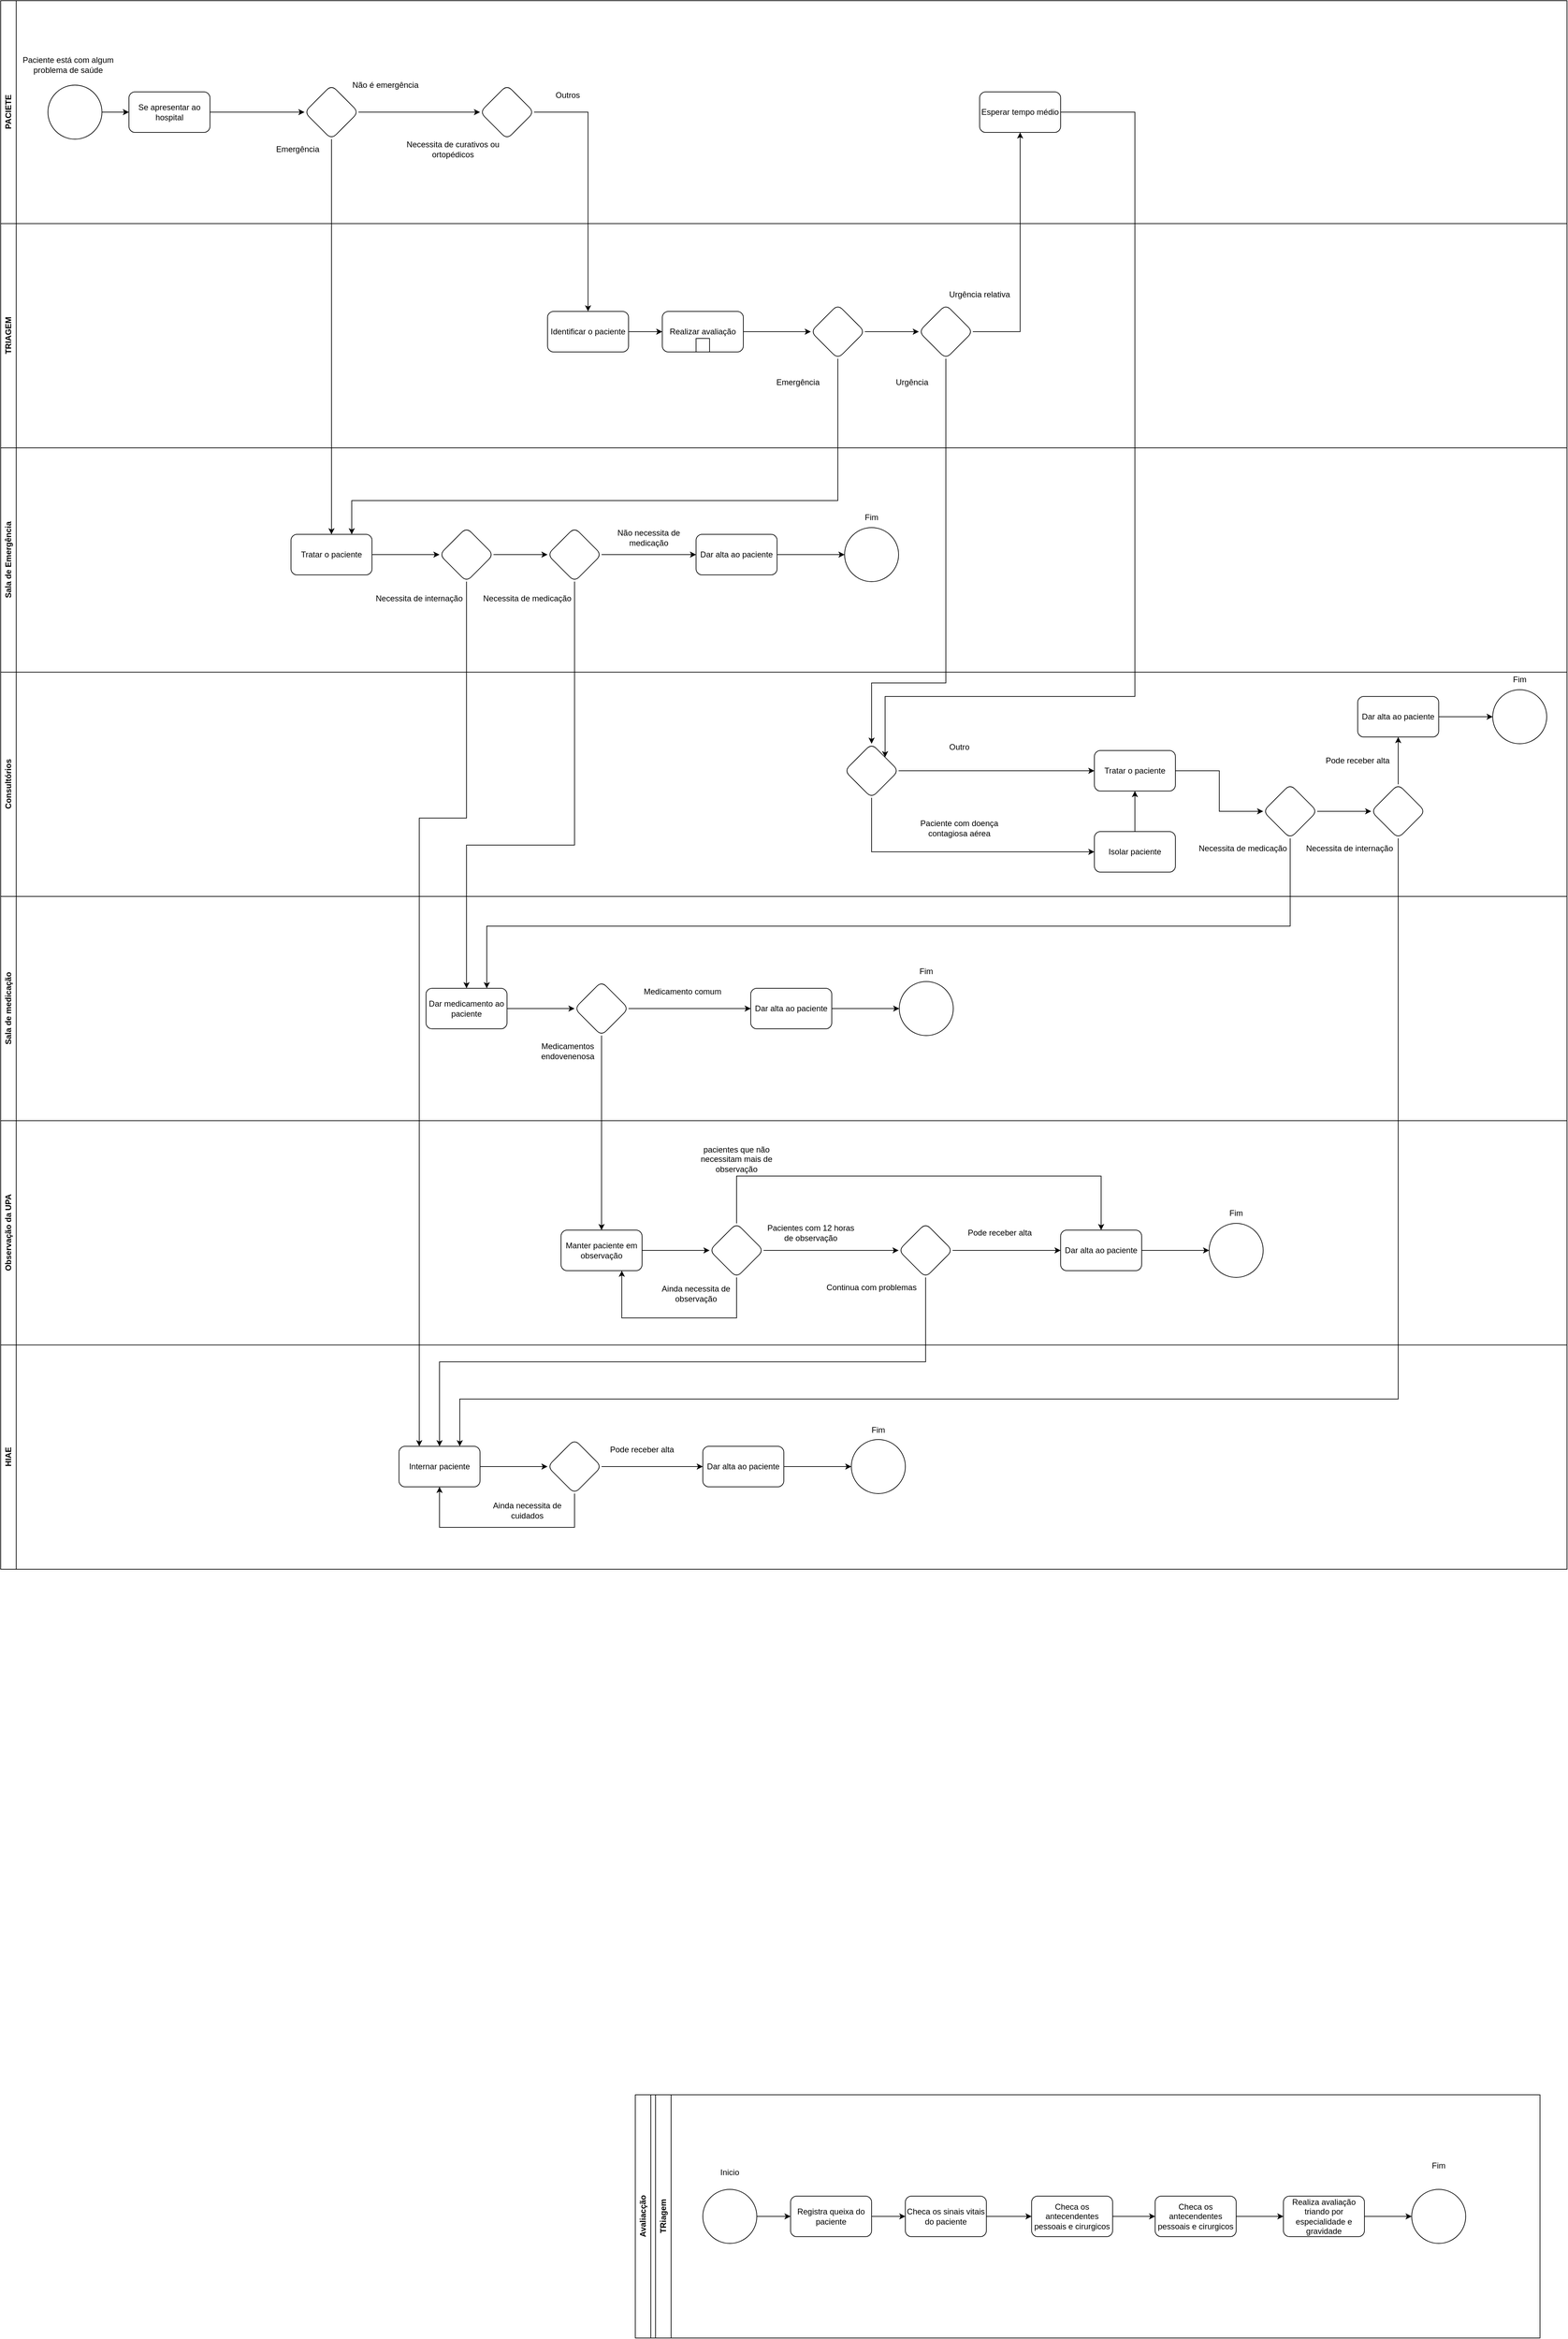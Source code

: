 <mxfile version="24.2.5" type="device">
  <diagram name="Página-1" id="ale_M4E7ksinOulYZatD">
    <mxGraphModel dx="764" dy="1562" grid="1" gridSize="10" guides="1" tooltips="1" connect="1" arrows="1" fold="1" page="1" pageScale="1" pageWidth="827" pageHeight="1169" math="0" shadow="0">
      <root>
        <mxCell id="0" />
        <mxCell id="1" parent="0" />
        <mxCell id="pJcL4FMnRLxs9M8k-YWB-1" value="TRIAGEM" style="swimlane;horizontal=0;whiteSpace=wrap;html=1;" vertex="1" parent="1">
          <mxGeometry x="70" y="-830" width="2320" height="332" as="geometry" />
        </mxCell>
        <mxCell id="pJcL4FMnRLxs9M8k-YWB-61" value="" style="edgeStyle=orthogonalEdgeStyle;rounded=0;orthogonalLoop=1;jettySize=auto;html=1;" edge="1" parent="pJcL4FMnRLxs9M8k-YWB-1" source="pJcL4FMnRLxs9M8k-YWB-56" target="pJcL4FMnRLxs9M8k-YWB-60">
          <mxGeometry relative="1" as="geometry" />
        </mxCell>
        <mxCell id="pJcL4FMnRLxs9M8k-YWB-56" value="" style="rhombus;whiteSpace=wrap;html=1;rounded=1;" vertex="1" parent="pJcL4FMnRLxs9M8k-YWB-1">
          <mxGeometry x="1200" y="120" width="80" height="80" as="geometry" />
        </mxCell>
        <mxCell id="pJcL4FMnRLxs9M8k-YWB-59" value="Emergência" style="text;html=1;align=center;verticalAlign=middle;whiteSpace=wrap;rounded=0;" vertex="1" parent="pJcL4FMnRLxs9M8k-YWB-1">
          <mxGeometry x="1111" y="220" width="140" height="30" as="geometry" />
        </mxCell>
        <mxCell id="pJcL4FMnRLxs9M8k-YWB-60" value="" style="rhombus;whiteSpace=wrap;html=1;rounded=1;" vertex="1" parent="pJcL4FMnRLxs9M8k-YWB-1">
          <mxGeometry x="1360" y="120" width="80" height="80" as="geometry" />
        </mxCell>
        <mxCell id="pJcL4FMnRLxs9M8k-YWB-65" value="Urgência" style="text;html=1;align=center;verticalAlign=middle;whiteSpace=wrap;rounded=0;" vertex="1" parent="pJcL4FMnRLxs9M8k-YWB-1">
          <mxGeometry x="1280" y="220" width="140" height="30" as="geometry" />
        </mxCell>
        <mxCell id="pJcL4FMnRLxs9M8k-YWB-68" value="Urgência relativa" style="text;html=1;align=center;verticalAlign=middle;whiteSpace=wrap;rounded=0;" vertex="1" parent="pJcL4FMnRLxs9M8k-YWB-1">
          <mxGeometry x="1380" y="90" width="140" height="30" as="geometry" />
        </mxCell>
        <mxCell id="pJcL4FMnRLxs9M8k-YWB-2" value="PACIETE" style="swimlane;horizontal=0;whiteSpace=wrap;html=1;" vertex="1" parent="1">
          <mxGeometry x="70" y="-1160" width="2320" height="330" as="geometry" />
        </mxCell>
        <mxCell id="pJcL4FMnRLxs9M8k-YWB-10" value="" style="edgeStyle=orthogonalEdgeStyle;rounded=0;orthogonalLoop=1;jettySize=auto;html=1;" edge="1" parent="pJcL4FMnRLxs9M8k-YWB-2" source="pJcL4FMnRLxs9M8k-YWB-3" target="pJcL4FMnRLxs9M8k-YWB-4">
          <mxGeometry relative="1" as="geometry" />
        </mxCell>
        <mxCell id="pJcL4FMnRLxs9M8k-YWB-3" value="" style="ellipse;whiteSpace=wrap;html=1;aspect=fixed;" vertex="1" parent="pJcL4FMnRLxs9M8k-YWB-2">
          <mxGeometry x="70" y="125" width="80" height="80" as="geometry" />
        </mxCell>
        <mxCell id="pJcL4FMnRLxs9M8k-YWB-49" value="" style="edgeStyle=orthogonalEdgeStyle;rounded=0;orthogonalLoop=1;jettySize=auto;html=1;" edge="1" parent="pJcL4FMnRLxs9M8k-YWB-2" source="pJcL4FMnRLxs9M8k-YWB-4" target="pJcL4FMnRLxs9M8k-YWB-48">
          <mxGeometry relative="1" as="geometry" />
        </mxCell>
        <mxCell id="pJcL4FMnRLxs9M8k-YWB-4" value="Se apresentar ao hospital" style="rounded=1;whiteSpace=wrap;html=1;" vertex="1" parent="pJcL4FMnRLxs9M8k-YWB-2">
          <mxGeometry x="190" y="135" width="120" height="60" as="geometry" />
        </mxCell>
        <mxCell id="pJcL4FMnRLxs9M8k-YWB-9" value="Paciente está com algum problema de saúde" style="text;html=1;align=center;verticalAlign=middle;whiteSpace=wrap;rounded=0;" vertex="1" parent="pJcL4FMnRLxs9M8k-YWB-2">
          <mxGeometry x="30" y="80" width="140" height="30" as="geometry" />
        </mxCell>
        <mxCell id="pJcL4FMnRLxs9M8k-YWB-19" value="Realizar avaliação" style="rounded=1;whiteSpace=wrap;html=1;" vertex="1" parent="pJcL4FMnRLxs9M8k-YWB-2">
          <mxGeometry x="980" y="460" width="120" height="60" as="geometry" />
        </mxCell>
        <mxCell id="pJcL4FMnRLxs9M8k-YWB-5" value="Identificar o paciente" style="rounded=1;whiteSpace=wrap;html=1;" vertex="1" parent="pJcL4FMnRLxs9M8k-YWB-2">
          <mxGeometry x="810" y="460" width="120" height="60" as="geometry" />
        </mxCell>
        <mxCell id="pJcL4FMnRLxs9M8k-YWB-6" style="edgeStyle=orthogonalEdgeStyle;rounded=0;orthogonalLoop=1;jettySize=auto;html=1;entryX=0.5;entryY=0;entryDx=0;entryDy=0;exitX=1;exitY=0.5;exitDx=0;exitDy=0;" edge="1" parent="pJcL4FMnRLxs9M8k-YWB-2" source="pJcL4FMnRLxs9M8k-YWB-42" target="pJcL4FMnRLxs9M8k-YWB-5">
          <mxGeometry relative="1" as="geometry" />
        </mxCell>
        <mxCell id="pJcL4FMnRLxs9M8k-YWB-42" value="" style="rhombus;whiteSpace=wrap;html=1;rounded=1;" vertex="1" parent="pJcL4FMnRLxs9M8k-YWB-2">
          <mxGeometry x="710" y="125" width="80" height="80" as="geometry" />
        </mxCell>
        <mxCell id="pJcL4FMnRLxs9M8k-YWB-8" value="" style="edgeStyle=orthogonalEdgeStyle;rounded=0;orthogonalLoop=1;jettySize=auto;html=1;entryX=0;entryY=0.5;entryDx=0;entryDy=0;" edge="1" parent="pJcL4FMnRLxs9M8k-YWB-2" source="pJcL4FMnRLxs9M8k-YWB-5" target="pJcL4FMnRLxs9M8k-YWB-19">
          <mxGeometry relative="1" as="geometry">
            <mxPoint x="360" y="495" as="targetPoint" />
          </mxGeometry>
        </mxCell>
        <mxCell id="pJcL4FMnRLxs9M8k-YWB-46" value="Necessita de curativos ou ortopédicos" style="text;html=1;align=center;verticalAlign=middle;whiteSpace=wrap;rounded=0;" vertex="1" parent="pJcL4FMnRLxs9M8k-YWB-2">
          <mxGeometry x="600" y="205" width="140" height="30" as="geometry" />
        </mxCell>
        <mxCell id="pJcL4FMnRLxs9M8k-YWB-47" value="Outros" style="text;html=1;align=center;verticalAlign=middle;whiteSpace=wrap;rounded=0;" vertex="1" parent="pJcL4FMnRLxs9M8k-YWB-2">
          <mxGeometry x="770" y="125" width="140" height="30" as="geometry" />
        </mxCell>
        <mxCell id="pJcL4FMnRLxs9M8k-YWB-50" style="edgeStyle=orthogonalEdgeStyle;rounded=0;orthogonalLoop=1;jettySize=auto;html=1;entryX=0;entryY=0.5;entryDx=0;entryDy=0;" edge="1" parent="pJcL4FMnRLxs9M8k-YWB-2" source="pJcL4FMnRLxs9M8k-YWB-48" target="pJcL4FMnRLxs9M8k-YWB-42">
          <mxGeometry relative="1" as="geometry" />
        </mxCell>
        <mxCell id="pJcL4FMnRLxs9M8k-YWB-48" value="" style="rhombus;whiteSpace=wrap;html=1;rounded=1;" vertex="1" parent="pJcL4FMnRLxs9M8k-YWB-2">
          <mxGeometry x="450" y="125" width="80" height="80" as="geometry" />
        </mxCell>
        <mxCell id="pJcL4FMnRLxs9M8k-YWB-51" value="Não é emergência" style="text;html=1;align=center;verticalAlign=middle;whiteSpace=wrap;rounded=0;" vertex="1" parent="pJcL4FMnRLxs9M8k-YWB-2">
          <mxGeometry x="500" y="110" width="140" height="30" as="geometry" />
        </mxCell>
        <mxCell id="pJcL4FMnRLxs9M8k-YWB-52" value="Emergência" style="text;html=1;align=center;verticalAlign=middle;whiteSpace=wrap;rounded=0;" vertex="1" parent="pJcL4FMnRLxs9M8k-YWB-2">
          <mxGeometry x="370" y="205" width="140" height="30" as="geometry" />
        </mxCell>
        <mxCell id="pJcL4FMnRLxs9M8k-YWB-80" value="Esperar tempo médio" style="rounded=1;whiteSpace=wrap;html=1;" vertex="1" parent="pJcL4FMnRLxs9M8k-YWB-2">
          <mxGeometry x="1450" y="135" width="120" height="60" as="geometry" />
        </mxCell>
        <mxCell id="pJcL4FMnRLxs9M8k-YWB-24" value="Avaliacção" style="swimlane;horizontal=0;whiteSpace=wrap;html=1;" vertex="1" parent="1">
          <mxGeometry x="1010" y="1940" width="1340" height="360" as="geometry" />
        </mxCell>
        <mxCell id="pJcL4FMnRLxs9M8k-YWB-25" value="TRiagem" style="swimlane;horizontal=0;whiteSpace=wrap;html=1;" vertex="1" parent="pJcL4FMnRLxs9M8k-YWB-24">
          <mxGeometry x="30" width="1310" height="360" as="geometry" />
        </mxCell>
        <mxCell id="pJcL4FMnRLxs9M8k-YWB-33" value="" style="edgeStyle=orthogonalEdgeStyle;rounded=0;orthogonalLoop=1;jettySize=auto;html=1;" edge="1" parent="pJcL4FMnRLxs9M8k-YWB-25" source="pJcL4FMnRLxs9M8k-YWB-23" target="pJcL4FMnRLxs9M8k-YWB-32">
          <mxGeometry relative="1" as="geometry" />
        </mxCell>
        <mxCell id="pJcL4FMnRLxs9M8k-YWB-23" value="Realiza avaliação triando por especialidade e gravidade" style="rounded=1;whiteSpace=wrap;html=1;" vertex="1" parent="pJcL4FMnRLxs9M8k-YWB-25">
          <mxGeometry x="930" y="150" width="120" height="60" as="geometry" />
        </mxCell>
        <mxCell id="pJcL4FMnRLxs9M8k-YWB-38" value="" style="edgeStyle=orthogonalEdgeStyle;rounded=0;orthogonalLoop=1;jettySize=auto;html=1;" edge="1" parent="pJcL4FMnRLxs9M8k-YWB-25" source="pJcL4FMnRLxs9M8k-YWB-22" target="pJcL4FMnRLxs9M8k-YWB-37">
          <mxGeometry relative="1" as="geometry" />
        </mxCell>
        <mxCell id="pJcL4FMnRLxs9M8k-YWB-22" value="Checa os antecendentes pessoais e cirurgicos" style="rounded=1;whiteSpace=wrap;html=1;" vertex="1" parent="pJcL4FMnRLxs9M8k-YWB-25">
          <mxGeometry x="557" y="150" width="120" height="60" as="geometry" />
        </mxCell>
        <mxCell id="pJcL4FMnRLxs9M8k-YWB-35" value="" style="edgeStyle=orthogonalEdgeStyle;rounded=0;orthogonalLoop=1;jettySize=auto;html=1;" edge="1" parent="pJcL4FMnRLxs9M8k-YWB-25" source="pJcL4FMnRLxs9M8k-YWB-21" target="pJcL4FMnRLxs9M8k-YWB-20">
          <mxGeometry relative="1" as="geometry" />
        </mxCell>
        <mxCell id="pJcL4FMnRLxs9M8k-YWB-21" value="Registra queixa do paciente" style="rounded=1;whiteSpace=wrap;html=1;" vertex="1" parent="pJcL4FMnRLxs9M8k-YWB-25">
          <mxGeometry x="200" y="150" width="120" height="60" as="geometry" />
        </mxCell>
        <mxCell id="pJcL4FMnRLxs9M8k-YWB-36" value="" style="edgeStyle=orthogonalEdgeStyle;rounded=0;orthogonalLoop=1;jettySize=auto;html=1;" edge="1" parent="pJcL4FMnRLxs9M8k-YWB-25" source="pJcL4FMnRLxs9M8k-YWB-20" target="pJcL4FMnRLxs9M8k-YWB-22">
          <mxGeometry relative="1" as="geometry" />
        </mxCell>
        <mxCell id="pJcL4FMnRLxs9M8k-YWB-20" value="Checa os sinais vitais do paciente" style="rounded=1;whiteSpace=wrap;html=1;" vertex="1" parent="pJcL4FMnRLxs9M8k-YWB-25">
          <mxGeometry x="370" y="150" width="120" height="60" as="geometry" />
        </mxCell>
        <mxCell id="pJcL4FMnRLxs9M8k-YWB-34" value="" style="edgeStyle=orthogonalEdgeStyle;rounded=0;orthogonalLoop=1;jettySize=auto;html=1;" edge="1" parent="pJcL4FMnRLxs9M8k-YWB-25" source="pJcL4FMnRLxs9M8k-YWB-30" target="pJcL4FMnRLxs9M8k-YWB-21">
          <mxGeometry relative="1" as="geometry" />
        </mxCell>
        <mxCell id="pJcL4FMnRLxs9M8k-YWB-30" value="" style="ellipse;whiteSpace=wrap;html=1;aspect=fixed;" vertex="1" parent="pJcL4FMnRLxs9M8k-YWB-25">
          <mxGeometry x="70" y="140" width="80" height="80" as="geometry" />
        </mxCell>
        <mxCell id="pJcL4FMnRLxs9M8k-YWB-32" value="" style="ellipse;whiteSpace=wrap;html=1;aspect=fixed;" vertex="1" parent="pJcL4FMnRLxs9M8k-YWB-25">
          <mxGeometry x="1120" y="140" width="80" height="80" as="geometry" />
        </mxCell>
        <mxCell id="pJcL4FMnRLxs9M8k-YWB-39" value="" style="edgeStyle=orthogonalEdgeStyle;rounded=0;orthogonalLoop=1;jettySize=auto;html=1;" edge="1" parent="pJcL4FMnRLxs9M8k-YWB-25" source="pJcL4FMnRLxs9M8k-YWB-37" target="pJcL4FMnRLxs9M8k-YWB-23">
          <mxGeometry relative="1" as="geometry" />
        </mxCell>
        <mxCell id="pJcL4FMnRLxs9M8k-YWB-37" value="Checa os antecendentes pessoais e cirurgicos" style="rounded=1;whiteSpace=wrap;html=1;" vertex="1" parent="pJcL4FMnRLxs9M8k-YWB-25">
          <mxGeometry x="740" y="150" width="120" height="60" as="geometry" />
        </mxCell>
        <mxCell id="pJcL4FMnRLxs9M8k-YWB-40" value="Inicio" style="text;html=1;align=center;verticalAlign=middle;whiteSpace=wrap;rounded=0;" vertex="1" parent="pJcL4FMnRLxs9M8k-YWB-25">
          <mxGeometry x="80" y="100" width="60" height="30" as="geometry" />
        </mxCell>
        <mxCell id="pJcL4FMnRLxs9M8k-YWB-41" value="Fim" style="text;html=1;align=center;verticalAlign=middle;whiteSpace=wrap;rounded=0;" vertex="1" parent="pJcL4FMnRLxs9M8k-YWB-25">
          <mxGeometry x="1130" y="90" width="60" height="30" as="geometry" />
        </mxCell>
        <mxCell id="pJcL4FMnRLxs9M8k-YWB-53" value="Sala de Emergência" style="swimlane;horizontal=0;whiteSpace=wrap;html=1;" vertex="1" parent="1">
          <mxGeometry x="70" y="-498" width="2320" height="332" as="geometry" />
        </mxCell>
        <mxCell id="pJcL4FMnRLxs9M8k-YWB-96" value="" style="edgeStyle=orthogonalEdgeStyle;rounded=0;orthogonalLoop=1;jettySize=auto;html=1;" edge="1" parent="pJcL4FMnRLxs9M8k-YWB-53" source="pJcL4FMnRLxs9M8k-YWB-54" target="pJcL4FMnRLxs9M8k-YWB-95">
          <mxGeometry relative="1" as="geometry" />
        </mxCell>
        <mxCell id="pJcL4FMnRLxs9M8k-YWB-54" value="Tratar o paciente" style="rounded=1;whiteSpace=wrap;html=1;" vertex="1" parent="pJcL4FMnRLxs9M8k-YWB-53">
          <mxGeometry x="430" y="128" width="120" height="60" as="geometry" />
        </mxCell>
        <mxCell id="pJcL4FMnRLxs9M8k-YWB-154" value="" style="edgeStyle=orthogonalEdgeStyle;rounded=0;orthogonalLoop=1;jettySize=auto;html=1;" edge="1" parent="pJcL4FMnRLxs9M8k-YWB-53" source="pJcL4FMnRLxs9M8k-YWB-95" target="pJcL4FMnRLxs9M8k-YWB-153">
          <mxGeometry relative="1" as="geometry" />
        </mxCell>
        <mxCell id="pJcL4FMnRLxs9M8k-YWB-95" value="" style="rhombus;whiteSpace=wrap;html=1;rounded=1;" vertex="1" parent="pJcL4FMnRLxs9M8k-YWB-53">
          <mxGeometry x="650" y="118" width="80" height="80" as="geometry" />
        </mxCell>
        <mxCell id="pJcL4FMnRLxs9M8k-YWB-97" value="Necessita de medicação" style="text;html=1;align=center;verticalAlign=middle;whiteSpace=wrap;rounded=0;" vertex="1" parent="pJcL4FMnRLxs9M8k-YWB-53">
          <mxGeometry x="710" y="208" width="140" height="30" as="geometry" />
        </mxCell>
        <mxCell id="pJcL4FMnRLxs9M8k-YWB-147" value="" style="ellipse;whiteSpace=wrap;html=1;rounded=1;" vertex="1" parent="pJcL4FMnRLxs9M8k-YWB-53">
          <mxGeometry x="1250" y="118" width="80" height="80" as="geometry" />
        </mxCell>
        <mxCell id="pJcL4FMnRLxs9M8k-YWB-148" value="Fim" style="text;html=1;align=center;verticalAlign=middle;whiteSpace=wrap;rounded=0;" vertex="1" parent="pJcL4FMnRLxs9M8k-YWB-53">
          <mxGeometry x="1220" y="88" width="140" height="30" as="geometry" />
        </mxCell>
        <mxCell id="pJcL4FMnRLxs9M8k-YWB-149" value="Dar alta ao paciente" style="rounded=1;whiteSpace=wrap;html=1;" vertex="1" parent="pJcL4FMnRLxs9M8k-YWB-53">
          <mxGeometry x="1030" y="128" width="120" height="60" as="geometry" />
        </mxCell>
        <mxCell id="pJcL4FMnRLxs9M8k-YWB-150" value="" style="edgeStyle=orthogonalEdgeStyle;rounded=0;orthogonalLoop=1;jettySize=auto;html=1;" edge="1" source="pJcL4FMnRLxs9M8k-YWB-149" target="pJcL4FMnRLxs9M8k-YWB-147" parent="pJcL4FMnRLxs9M8k-YWB-53">
          <mxGeometry relative="1" as="geometry" />
        </mxCell>
        <mxCell id="pJcL4FMnRLxs9M8k-YWB-152" value="Não necessita de medicação" style="text;html=1;align=center;verticalAlign=middle;whiteSpace=wrap;rounded=0;" vertex="1" parent="pJcL4FMnRLxs9M8k-YWB-53">
          <mxGeometry x="890" y="118" width="140" height="30" as="geometry" />
        </mxCell>
        <mxCell id="pJcL4FMnRLxs9M8k-YWB-156" style="edgeStyle=orthogonalEdgeStyle;rounded=0;orthogonalLoop=1;jettySize=auto;html=1;entryX=0;entryY=0.5;entryDx=0;entryDy=0;" edge="1" parent="pJcL4FMnRLxs9M8k-YWB-53" source="pJcL4FMnRLxs9M8k-YWB-153" target="pJcL4FMnRLxs9M8k-YWB-149">
          <mxGeometry relative="1" as="geometry" />
        </mxCell>
        <mxCell id="pJcL4FMnRLxs9M8k-YWB-153" value="" style="rhombus;whiteSpace=wrap;html=1;rounded=1;" vertex="1" parent="pJcL4FMnRLxs9M8k-YWB-53">
          <mxGeometry x="810" y="118" width="80" height="80" as="geometry" />
        </mxCell>
        <mxCell id="pJcL4FMnRLxs9M8k-YWB-158" value="Necessita de internação" style="text;html=1;align=center;verticalAlign=middle;whiteSpace=wrap;rounded=0;" vertex="1" parent="pJcL4FMnRLxs9M8k-YWB-53">
          <mxGeometry x="550" y="208" width="140" height="30" as="geometry" />
        </mxCell>
        <mxCell id="pJcL4FMnRLxs9M8k-YWB-55" style="edgeStyle=orthogonalEdgeStyle;rounded=0;orthogonalLoop=1;jettySize=auto;html=1;exitX=0.5;exitY=1;exitDx=0;exitDy=0;entryX=0.5;entryY=0;entryDx=0;entryDy=0;" edge="1" parent="1" source="pJcL4FMnRLxs9M8k-YWB-48" target="pJcL4FMnRLxs9M8k-YWB-54">
          <mxGeometry relative="1" as="geometry" />
        </mxCell>
        <mxCell id="pJcL4FMnRLxs9M8k-YWB-18" value="" style="shape=image;html=1;verticalAlign=top;verticalLabelPosition=bottom;labelBackgroundColor=#ffffff;imageAspect=0;aspect=fixed;image=https://cdn4.iconfinder.com/data/icons/ionicons/512/icon-plus-round-128.png;imageBorder=default;" vertex="1" parent="1">
          <mxGeometry x="1100" y="-660" width="20" height="20" as="geometry" />
        </mxCell>
        <mxCell id="pJcL4FMnRLxs9M8k-YWB-57" value="" style="edgeStyle=orthogonalEdgeStyle;rounded=0;orthogonalLoop=1;jettySize=auto;html=1;" edge="1" parent="1" source="pJcL4FMnRLxs9M8k-YWB-19" target="pJcL4FMnRLxs9M8k-YWB-56">
          <mxGeometry relative="1" as="geometry" />
        </mxCell>
        <mxCell id="pJcL4FMnRLxs9M8k-YWB-58" style="edgeStyle=orthogonalEdgeStyle;rounded=0;orthogonalLoop=1;jettySize=auto;html=1;entryX=0.75;entryY=0;entryDx=0;entryDy=0;" edge="1" parent="1" source="pJcL4FMnRLxs9M8k-YWB-56" target="pJcL4FMnRLxs9M8k-YWB-54">
          <mxGeometry relative="1" as="geometry">
            <Array as="points">
              <mxPoint x="1310" y="-420" />
              <mxPoint x="590" y="-420" />
            </Array>
          </mxGeometry>
        </mxCell>
        <mxCell id="pJcL4FMnRLxs9M8k-YWB-62" value="Consultórios" style="swimlane;horizontal=0;whiteSpace=wrap;html=1;" vertex="1" parent="1">
          <mxGeometry x="70" y="-166" width="2320" height="332" as="geometry" />
        </mxCell>
        <mxCell id="pJcL4FMnRLxs9M8k-YWB-83" value="" style="edgeStyle=orthogonalEdgeStyle;rounded=0;orthogonalLoop=1;jettySize=auto;html=1;" edge="1" parent="pJcL4FMnRLxs9M8k-YWB-62" source="pJcL4FMnRLxs9M8k-YWB-63" target="pJcL4FMnRLxs9M8k-YWB-82">
          <mxGeometry relative="1" as="geometry" />
        </mxCell>
        <mxCell id="pJcL4FMnRLxs9M8k-YWB-63" value="Tratar o paciente" style="rounded=1;whiteSpace=wrap;html=1;" vertex="1" parent="pJcL4FMnRLxs9M8k-YWB-62">
          <mxGeometry x="1620" y="116" width="120" height="60" as="geometry" />
        </mxCell>
        <mxCell id="pJcL4FMnRLxs9M8k-YWB-74" value="" style="edgeStyle=orthogonalEdgeStyle;rounded=0;orthogonalLoop=1;jettySize=auto;html=1;exitX=0.5;exitY=1;exitDx=0;exitDy=0;entryX=0;entryY=0.5;entryDx=0;entryDy=0;" edge="1" parent="pJcL4FMnRLxs9M8k-YWB-62" source="pJcL4FMnRLxs9M8k-YWB-69" target="pJcL4FMnRLxs9M8k-YWB-73">
          <mxGeometry relative="1" as="geometry" />
        </mxCell>
        <mxCell id="pJcL4FMnRLxs9M8k-YWB-77" style="edgeStyle=orthogonalEdgeStyle;rounded=0;orthogonalLoop=1;jettySize=auto;html=1;entryX=0;entryY=0.5;entryDx=0;entryDy=0;" edge="1" parent="pJcL4FMnRLxs9M8k-YWB-62" source="pJcL4FMnRLxs9M8k-YWB-69" target="pJcL4FMnRLxs9M8k-YWB-63">
          <mxGeometry relative="1" as="geometry" />
        </mxCell>
        <mxCell id="pJcL4FMnRLxs9M8k-YWB-69" value="" style="rhombus;whiteSpace=wrap;html=1;rounded=1;" vertex="1" parent="pJcL4FMnRLxs9M8k-YWB-62">
          <mxGeometry x="1250" y="106" width="80" height="80" as="geometry" />
        </mxCell>
        <mxCell id="pJcL4FMnRLxs9M8k-YWB-79" value="" style="edgeStyle=orthogonalEdgeStyle;rounded=0;orthogonalLoop=1;jettySize=auto;html=1;" edge="1" parent="pJcL4FMnRLxs9M8k-YWB-62" source="pJcL4FMnRLxs9M8k-YWB-73" target="pJcL4FMnRLxs9M8k-YWB-63">
          <mxGeometry relative="1" as="geometry" />
        </mxCell>
        <mxCell id="pJcL4FMnRLxs9M8k-YWB-73" value="Isolar paciente" style="whiteSpace=wrap;html=1;rounded=1;" vertex="1" parent="pJcL4FMnRLxs9M8k-YWB-62">
          <mxGeometry x="1620" y="236" width="120" height="60" as="geometry" />
        </mxCell>
        <mxCell id="pJcL4FMnRLxs9M8k-YWB-75" value="Paciente com doença contagiosa aérea" style="text;html=1;align=center;verticalAlign=middle;whiteSpace=wrap;rounded=0;" vertex="1" parent="pJcL4FMnRLxs9M8k-YWB-62">
          <mxGeometry x="1350" y="216" width="140" height="30" as="geometry" />
        </mxCell>
        <mxCell id="pJcL4FMnRLxs9M8k-YWB-78" value="Outro" style="text;html=1;align=center;verticalAlign=middle;whiteSpace=wrap;rounded=0;" vertex="1" parent="pJcL4FMnRLxs9M8k-YWB-62">
          <mxGeometry x="1350" y="96" width="140" height="30" as="geometry" />
        </mxCell>
        <mxCell id="pJcL4FMnRLxs9M8k-YWB-162" value="" style="edgeStyle=orthogonalEdgeStyle;rounded=0;orthogonalLoop=1;jettySize=auto;html=1;" edge="1" parent="pJcL4FMnRLxs9M8k-YWB-62" source="pJcL4FMnRLxs9M8k-YWB-82" target="pJcL4FMnRLxs9M8k-YWB-161">
          <mxGeometry relative="1" as="geometry" />
        </mxCell>
        <mxCell id="pJcL4FMnRLxs9M8k-YWB-82" value="" style="rhombus;whiteSpace=wrap;html=1;rounded=1;" vertex="1" parent="pJcL4FMnRLxs9M8k-YWB-62">
          <mxGeometry x="1870" y="166" width="80" height="80" as="geometry" />
        </mxCell>
        <mxCell id="pJcL4FMnRLxs9M8k-YWB-98" value="Necessita de medicação" style="text;html=1;align=center;verticalAlign=middle;whiteSpace=wrap;rounded=0;" vertex="1" parent="pJcL4FMnRLxs9M8k-YWB-62">
          <mxGeometry x="1770" y="246" width="140" height="30" as="geometry" />
        </mxCell>
        <mxCell id="pJcL4FMnRLxs9M8k-YWB-160" value="Necessita de internação" style="text;html=1;align=center;verticalAlign=middle;whiteSpace=wrap;rounded=0;" vertex="1" parent="pJcL4FMnRLxs9M8k-YWB-62">
          <mxGeometry x="1928" y="246" width="140" height="30" as="geometry" />
        </mxCell>
        <mxCell id="pJcL4FMnRLxs9M8k-YWB-166" value="" style="edgeStyle=orthogonalEdgeStyle;rounded=0;orthogonalLoop=1;jettySize=auto;html=1;" edge="1" parent="pJcL4FMnRLxs9M8k-YWB-62" source="pJcL4FMnRLxs9M8k-YWB-161" target="pJcL4FMnRLxs9M8k-YWB-163">
          <mxGeometry relative="1" as="geometry" />
        </mxCell>
        <mxCell id="pJcL4FMnRLxs9M8k-YWB-161" value="" style="rhombus;whiteSpace=wrap;html=1;rounded=1;" vertex="1" parent="pJcL4FMnRLxs9M8k-YWB-62">
          <mxGeometry x="2030" y="166" width="80" height="80" as="geometry" />
        </mxCell>
        <mxCell id="pJcL4FMnRLxs9M8k-YWB-168" style="edgeStyle=orthogonalEdgeStyle;rounded=0;orthogonalLoop=1;jettySize=auto;html=1;entryX=0;entryY=0.5;entryDx=0;entryDy=0;" edge="1" parent="pJcL4FMnRLxs9M8k-YWB-62" source="pJcL4FMnRLxs9M8k-YWB-163" target="pJcL4FMnRLxs9M8k-YWB-164">
          <mxGeometry relative="1" as="geometry" />
        </mxCell>
        <mxCell id="pJcL4FMnRLxs9M8k-YWB-163" value="Dar alta ao paciente" style="rounded=1;whiteSpace=wrap;html=1;" vertex="1" parent="pJcL4FMnRLxs9M8k-YWB-62">
          <mxGeometry x="2010" y="36" width="120" height="60" as="geometry" />
        </mxCell>
        <mxCell id="pJcL4FMnRLxs9M8k-YWB-164" value="" style="ellipse;whiteSpace=wrap;html=1;rounded=1;" vertex="1" parent="pJcL4FMnRLxs9M8k-YWB-62">
          <mxGeometry x="2210" y="26" width="80" height="80" as="geometry" />
        </mxCell>
        <mxCell id="pJcL4FMnRLxs9M8k-YWB-165" value="Fim" style="text;html=1;align=center;verticalAlign=middle;whiteSpace=wrap;rounded=0;" vertex="1" parent="pJcL4FMnRLxs9M8k-YWB-62">
          <mxGeometry x="2180" y="-4" width="140" height="30" as="geometry" />
        </mxCell>
        <mxCell id="pJcL4FMnRLxs9M8k-YWB-167" value="Pode receber alta" style="text;html=1;align=center;verticalAlign=middle;whiteSpace=wrap;rounded=0;" vertex="1" parent="pJcL4FMnRLxs9M8k-YWB-62">
          <mxGeometry x="1940" y="116" width="140" height="30" as="geometry" />
        </mxCell>
        <mxCell id="pJcL4FMnRLxs9M8k-YWB-64" style="edgeStyle=orthogonalEdgeStyle;rounded=0;orthogonalLoop=1;jettySize=auto;html=1;entryX=0.5;entryY=0;entryDx=0;entryDy=0;" edge="1" parent="1" source="pJcL4FMnRLxs9M8k-YWB-60" target="pJcL4FMnRLxs9M8k-YWB-69">
          <mxGeometry relative="1" as="geometry">
            <Array as="points">
              <mxPoint x="1470" y="-150" />
              <mxPoint x="1360" y="-150" />
            </Array>
          </mxGeometry>
        </mxCell>
        <mxCell id="pJcL4FMnRLxs9M8k-YWB-67" value="" style="edgeStyle=orthogonalEdgeStyle;rounded=0;orthogonalLoop=1;jettySize=auto;html=1;entryX=0.5;entryY=1;entryDx=0;entryDy=0;" edge="1" parent="1" source="pJcL4FMnRLxs9M8k-YWB-60" target="pJcL4FMnRLxs9M8k-YWB-80">
          <mxGeometry relative="1" as="geometry">
            <mxPoint x="1590" y="-670" as="targetPoint" />
          </mxGeometry>
        </mxCell>
        <mxCell id="pJcL4FMnRLxs9M8k-YWB-81" style="edgeStyle=orthogonalEdgeStyle;rounded=0;orthogonalLoop=1;jettySize=auto;html=1;entryX=1;entryY=0;entryDx=0;entryDy=0;exitX=1;exitY=0.5;exitDx=0;exitDy=0;" edge="1" parent="1" source="pJcL4FMnRLxs9M8k-YWB-80" target="pJcL4FMnRLxs9M8k-YWB-69">
          <mxGeometry relative="1" as="geometry">
            <Array as="points">
              <mxPoint x="1750" y="-995" />
              <mxPoint x="1750" y="-130" />
              <mxPoint x="1380" y="-130" />
            </Array>
          </mxGeometry>
        </mxCell>
        <mxCell id="pJcL4FMnRLxs9M8k-YWB-84" value="Sala de medicação" style="swimlane;horizontal=0;whiteSpace=wrap;html=1;" vertex="1" parent="1">
          <mxGeometry x="70" y="166" width="2320" height="332" as="geometry" />
        </mxCell>
        <mxCell id="pJcL4FMnRLxs9M8k-YWB-101" value="" style="edgeStyle=orthogonalEdgeStyle;rounded=0;orthogonalLoop=1;jettySize=auto;html=1;" edge="1" parent="pJcL4FMnRLxs9M8k-YWB-84" source="pJcL4FMnRLxs9M8k-YWB-99" target="pJcL4FMnRLxs9M8k-YWB-100">
          <mxGeometry relative="1" as="geometry" />
        </mxCell>
        <mxCell id="pJcL4FMnRLxs9M8k-YWB-99" value="Dar medicamento ao paciente" style="rounded=1;whiteSpace=wrap;html=1;" vertex="1" parent="pJcL4FMnRLxs9M8k-YWB-84">
          <mxGeometry x="630" y="136" width="120" height="60" as="geometry" />
        </mxCell>
        <mxCell id="pJcL4FMnRLxs9M8k-YWB-143" style="edgeStyle=orthogonalEdgeStyle;rounded=0;orthogonalLoop=1;jettySize=auto;html=1;exitX=1;exitY=0.5;exitDx=0;exitDy=0;entryX=0;entryY=0.5;entryDx=0;entryDy=0;" edge="1" parent="pJcL4FMnRLxs9M8k-YWB-84" source="pJcL4FMnRLxs9M8k-YWB-100" target="pJcL4FMnRLxs9M8k-YWB-141">
          <mxGeometry relative="1" as="geometry" />
        </mxCell>
        <mxCell id="pJcL4FMnRLxs9M8k-YWB-100" value="" style="rhombus;whiteSpace=wrap;html=1;rounded=1;" vertex="1" parent="pJcL4FMnRLxs9M8k-YWB-84">
          <mxGeometry x="850" y="126" width="80" height="80" as="geometry" />
        </mxCell>
        <mxCell id="pJcL4FMnRLxs9M8k-YWB-113" value="Medicamentos endovenenosa" style="text;html=1;align=center;verticalAlign=middle;whiteSpace=wrap;rounded=0;" vertex="1" parent="pJcL4FMnRLxs9M8k-YWB-84">
          <mxGeometry x="770" y="214" width="140" height="30" as="geometry" />
        </mxCell>
        <mxCell id="pJcL4FMnRLxs9M8k-YWB-145" value="" style="edgeStyle=orthogonalEdgeStyle;rounded=0;orthogonalLoop=1;jettySize=auto;html=1;" edge="1" parent="pJcL4FMnRLxs9M8k-YWB-84" source="pJcL4FMnRLxs9M8k-YWB-141" target="pJcL4FMnRLxs9M8k-YWB-144">
          <mxGeometry relative="1" as="geometry" />
        </mxCell>
        <mxCell id="pJcL4FMnRLxs9M8k-YWB-141" value="Dar alta ao paciente" style="rounded=1;whiteSpace=wrap;html=1;" vertex="1" parent="pJcL4FMnRLxs9M8k-YWB-84">
          <mxGeometry x="1111" y="136" width="120" height="60" as="geometry" />
        </mxCell>
        <mxCell id="pJcL4FMnRLxs9M8k-YWB-142" value="Medicamento comum" style="text;html=1;align=center;verticalAlign=middle;whiteSpace=wrap;rounded=0;" vertex="1" parent="pJcL4FMnRLxs9M8k-YWB-84">
          <mxGeometry x="940" y="126" width="140" height="30" as="geometry" />
        </mxCell>
        <mxCell id="pJcL4FMnRLxs9M8k-YWB-144" value="" style="ellipse;whiteSpace=wrap;html=1;rounded=1;" vertex="1" parent="pJcL4FMnRLxs9M8k-YWB-84">
          <mxGeometry x="1331" y="126" width="80" height="80" as="geometry" />
        </mxCell>
        <mxCell id="pJcL4FMnRLxs9M8k-YWB-146" value="Fim" style="text;html=1;align=center;verticalAlign=middle;whiteSpace=wrap;rounded=0;" vertex="1" parent="pJcL4FMnRLxs9M8k-YWB-84">
          <mxGeometry x="1301" y="96" width="140" height="30" as="geometry" />
        </mxCell>
        <mxCell id="pJcL4FMnRLxs9M8k-YWB-102" value="Observação da UPA" style="swimlane;horizontal=0;whiteSpace=wrap;html=1;" vertex="1" parent="1">
          <mxGeometry x="70" y="498" width="2320" height="332" as="geometry" />
        </mxCell>
        <mxCell id="pJcL4FMnRLxs9M8k-YWB-108" value="" style="edgeStyle=orthogonalEdgeStyle;rounded=0;orthogonalLoop=1;jettySize=auto;html=1;" edge="1" parent="pJcL4FMnRLxs9M8k-YWB-102" source="pJcL4FMnRLxs9M8k-YWB-106" target="pJcL4FMnRLxs9M8k-YWB-107">
          <mxGeometry relative="1" as="geometry" />
        </mxCell>
        <mxCell id="pJcL4FMnRLxs9M8k-YWB-106" value="Manter paciente em observação" style="rounded=1;whiteSpace=wrap;html=1;" vertex="1" parent="pJcL4FMnRLxs9M8k-YWB-102">
          <mxGeometry x="830" y="162" width="120" height="60" as="geometry" />
        </mxCell>
        <mxCell id="pJcL4FMnRLxs9M8k-YWB-109" style="edgeStyle=orthogonalEdgeStyle;rounded=0;orthogonalLoop=1;jettySize=auto;html=1;entryX=0.75;entryY=1;entryDx=0;entryDy=0;exitX=0.5;exitY=1;exitDx=0;exitDy=0;" edge="1" parent="pJcL4FMnRLxs9M8k-YWB-102" source="pJcL4FMnRLxs9M8k-YWB-107" target="pJcL4FMnRLxs9M8k-YWB-106">
          <mxGeometry relative="1" as="geometry">
            <Array as="points">
              <mxPoint x="1090" y="292" />
              <mxPoint x="920" y="292" />
            </Array>
          </mxGeometry>
        </mxCell>
        <mxCell id="pJcL4FMnRLxs9M8k-YWB-130" style="edgeStyle=orthogonalEdgeStyle;rounded=0;orthogonalLoop=1;jettySize=auto;html=1;entryX=0;entryY=0.5;entryDx=0;entryDy=0;exitX=1;exitY=0.5;exitDx=0;exitDy=0;" edge="1" parent="pJcL4FMnRLxs9M8k-YWB-102" source="pJcL4FMnRLxs9M8k-YWB-107" target="pJcL4FMnRLxs9M8k-YWB-129">
          <mxGeometry relative="1" as="geometry" />
        </mxCell>
        <mxCell id="pJcL4FMnRLxs9M8k-YWB-137" style="edgeStyle=orthogonalEdgeStyle;rounded=0;orthogonalLoop=1;jettySize=auto;html=1;exitX=0.5;exitY=0;exitDx=0;exitDy=0;entryX=0.5;entryY=0;entryDx=0;entryDy=0;" edge="1" parent="pJcL4FMnRLxs9M8k-YWB-102" source="pJcL4FMnRLxs9M8k-YWB-107" target="pJcL4FMnRLxs9M8k-YWB-135">
          <mxGeometry relative="1" as="geometry">
            <Array as="points">
              <mxPoint x="1090" y="82" />
              <mxPoint x="1630" y="82" />
            </Array>
          </mxGeometry>
        </mxCell>
        <mxCell id="pJcL4FMnRLxs9M8k-YWB-107" value="" style="rhombus;whiteSpace=wrap;html=1;rounded=1;" vertex="1" parent="pJcL4FMnRLxs9M8k-YWB-102">
          <mxGeometry x="1050" y="152" width="80" height="80" as="geometry" />
        </mxCell>
        <mxCell id="pJcL4FMnRLxs9M8k-YWB-110" value="Ainda necessita de observação" style="text;html=1;align=center;verticalAlign=middle;whiteSpace=wrap;rounded=0;" vertex="1" parent="pJcL4FMnRLxs9M8k-YWB-102">
          <mxGeometry x="960" y="241" width="140" height="30" as="geometry" />
        </mxCell>
        <mxCell id="pJcL4FMnRLxs9M8k-YWB-111" value="pacientes que não necessitam mais de observação" style="text;html=1;align=center;verticalAlign=middle;whiteSpace=wrap;rounded=0;" vertex="1" parent="pJcL4FMnRLxs9M8k-YWB-102">
          <mxGeometry x="1020" y="42" width="140" height="30" as="geometry" />
        </mxCell>
        <mxCell id="pJcL4FMnRLxs9M8k-YWB-124" value="Pacientes com 12 horas de observação" style="text;html=1;align=center;verticalAlign=middle;whiteSpace=wrap;rounded=0;" vertex="1" parent="pJcL4FMnRLxs9M8k-YWB-102">
          <mxGeometry x="1130" y="151" width="140" height="30" as="geometry" />
        </mxCell>
        <mxCell id="pJcL4FMnRLxs9M8k-YWB-136" style="edgeStyle=orthogonalEdgeStyle;rounded=0;orthogonalLoop=1;jettySize=auto;html=1;exitX=1;exitY=0.5;exitDx=0;exitDy=0;entryX=0;entryY=0.5;entryDx=0;entryDy=0;" edge="1" parent="pJcL4FMnRLxs9M8k-YWB-102" source="pJcL4FMnRLxs9M8k-YWB-129" target="pJcL4FMnRLxs9M8k-YWB-135">
          <mxGeometry relative="1" as="geometry" />
        </mxCell>
        <mxCell id="pJcL4FMnRLxs9M8k-YWB-129" value="" style="rhombus;whiteSpace=wrap;html=1;rounded=1;" vertex="1" parent="pJcL4FMnRLxs9M8k-YWB-102">
          <mxGeometry x="1330" y="152" width="80" height="80" as="geometry" />
        </mxCell>
        <mxCell id="pJcL4FMnRLxs9M8k-YWB-131" value="Pode receber alta" style="text;html=1;align=center;verticalAlign=middle;whiteSpace=wrap;rounded=0;" vertex="1" parent="pJcL4FMnRLxs9M8k-YWB-102">
          <mxGeometry x="1410" y="151" width="140" height="30" as="geometry" />
        </mxCell>
        <mxCell id="pJcL4FMnRLxs9M8k-YWB-132" value="Continua com problemas" style="text;html=1;align=center;verticalAlign=middle;whiteSpace=wrap;rounded=0;" vertex="1" parent="pJcL4FMnRLxs9M8k-YWB-102">
          <mxGeometry x="1220" y="232" width="140" height="30" as="geometry" />
        </mxCell>
        <mxCell id="pJcL4FMnRLxs9M8k-YWB-139" value="" style="edgeStyle=orthogonalEdgeStyle;rounded=0;orthogonalLoop=1;jettySize=auto;html=1;" edge="1" parent="pJcL4FMnRLxs9M8k-YWB-102" source="pJcL4FMnRLxs9M8k-YWB-135" target="pJcL4FMnRLxs9M8k-YWB-138">
          <mxGeometry relative="1" as="geometry" />
        </mxCell>
        <mxCell id="pJcL4FMnRLxs9M8k-YWB-135" value="Dar alta ao paciente" style="rounded=1;whiteSpace=wrap;html=1;" vertex="1" parent="pJcL4FMnRLxs9M8k-YWB-102">
          <mxGeometry x="1570" y="162" width="120" height="60" as="geometry" />
        </mxCell>
        <mxCell id="pJcL4FMnRLxs9M8k-YWB-138" value="" style="ellipse;whiteSpace=wrap;html=1;rounded=1;" vertex="1" parent="pJcL4FMnRLxs9M8k-YWB-102">
          <mxGeometry x="1790" y="152" width="80" height="80" as="geometry" />
        </mxCell>
        <mxCell id="pJcL4FMnRLxs9M8k-YWB-140" value="Fim" style="text;html=1;align=center;verticalAlign=middle;whiteSpace=wrap;rounded=0;" vertex="1" parent="pJcL4FMnRLxs9M8k-YWB-102">
          <mxGeometry x="1760" y="122" width="140" height="30" as="geometry" />
        </mxCell>
        <mxCell id="pJcL4FMnRLxs9M8k-YWB-112" style="edgeStyle=orthogonalEdgeStyle;rounded=0;orthogonalLoop=1;jettySize=auto;html=1;entryX=0.5;entryY=0;entryDx=0;entryDy=0;" edge="1" parent="1" source="pJcL4FMnRLxs9M8k-YWB-100" target="pJcL4FMnRLxs9M8k-YWB-106">
          <mxGeometry relative="1" as="geometry" />
        </mxCell>
        <mxCell id="pJcL4FMnRLxs9M8k-YWB-115" style="edgeStyle=orthogonalEdgeStyle;rounded=0;orthogonalLoop=1;jettySize=auto;html=1;exitX=0.5;exitY=1;exitDx=0;exitDy=0;entryX=0.5;entryY=0;entryDx=0;entryDy=0;" edge="1" parent="1" source="pJcL4FMnRLxs9M8k-YWB-153" target="pJcL4FMnRLxs9M8k-YWB-99">
          <mxGeometry relative="1" as="geometry">
            <Array as="points">
              <mxPoint x="920" y="90" />
              <mxPoint x="760" y="90" />
            </Array>
          </mxGeometry>
        </mxCell>
        <mxCell id="pJcL4FMnRLxs9M8k-YWB-116" style="edgeStyle=orthogonalEdgeStyle;rounded=0;orthogonalLoop=1;jettySize=auto;html=1;entryX=0.75;entryY=0;entryDx=0;entryDy=0;" edge="1" parent="1" source="pJcL4FMnRLxs9M8k-YWB-82" target="pJcL4FMnRLxs9M8k-YWB-99">
          <mxGeometry relative="1" as="geometry">
            <Array as="points">
              <mxPoint x="1980" y="210" />
              <mxPoint x="790" y="210" />
            </Array>
          </mxGeometry>
        </mxCell>
        <mxCell id="pJcL4FMnRLxs9M8k-YWB-117" value="HIAE" style="swimlane;horizontal=0;whiteSpace=wrap;html=1;startSize=23;" vertex="1" parent="1">
          <mxGeometry x="70" y="830" width="2320" height="332" as="geometry" />
        </mxCell>
        <mxCell id="pJcL4FMnRLxs9M8k-YWB-170" value="" style="edgeStyle=orthogonalEdgeStyle;rounded=0;orthogonalLoop=1;jettySize=auto;html=1;" edge="1" parent="pJcL4FMnRLxs9M8k-YWB-117" source="pJcL4FMnRLxs9M8k-YWB-133" target="pJcL4FMnRLxs9M8k-YWB-169">
          <mxGeometry relative="1" as="geometry" />
        </mxCell>
        <mxCell id="pJcL4FMnRLxs9M8k-YWB-133" value="Internar paciente" style="rounded=1;whiteSpace=wrap;html=1;" vertex="1" parent="pJcL4FMnRLxs9M8k-YWB-117">
          <mxGeometry x="590" y="150" width="120" height="60" as="geometry" />
        </mxCell>
        <mxCell id="pJcL4FMnRLxs9M8k-YWB-171" style="edgeStyle=orthogonalEdgeStyle;rounded=0;orthogonalLoop=1;jettySize=auto;html=1;entryX=0.5;entryY=1;entryDx=0;entryDy=0;" edge="1" parent="pJcL4FMnRLxs9M8k-YWB-117" source="pJcL4FMnRLxs9M8k-YWB-169" target="pJcL4FMnRLxs9M8k-YWB-133">
          <mxGeometry relative="1" as="geometry">
            <Array as="points">
              <mxPoint x="850" y="270" />
              <mxPoint x="650" y="270" />
            </Array>
          </mxGeometry>
        </mxCell>
        <mxCell id="pJcL4FMnRLxs9M8k-YWB-184" style="edgeStyle=orthogonalEdgeStyle;rounded=0;orthogonalLoop=1;jettySize=auto;html=1;entryX=0;entryY=0.5;entryDx=0;entryDy=0;" edge="1" parent="pJcL4FMnRLxs9M8k-YWB-117" source="pJcL4FMnRLxs9M8k-YWB-169" target="pJcL4FMnRLxs9M8k-YWB-180">
          <mxGeometry relative="1" as="geometry" />
        </mxCell>
        <mxCell id="pJcL4FMnRLxs9M8k-YWB-169" value="" style="rhombus;whiteSpace=wrap;html=1;rounded=1;" vertex="1" parent="pJcL4FMnRLxs9M8k-YWB-117">
          <mxGeometry x="810" y="140" width="80" height="80" as="geometry" />
        </mxCell>
        <mxCell id="pJcL4FMnRLxs9M8k-YWB-172" value="Ainda necessita de cuidados" style="text;html=1;align=center;verticalAlign=middle;whiteSpace=wrap;rounded=0;" vertex="1" parent="pJcL4FMnRLxs9M8k-YWB-117">
          <mxGeometry x="710" y="230" width="140" height="30" as="geometry" />
        </mxCell>
        <mxCell id="pJcL4FMnRLxs9M8k-YWB-179" value="Pode receber alta" style="text;html=1;align=center;verticalAlign=middle;whiteSpace=wrap;rounded=0;" vertex="1" parent="pJcL4FMnRLxs9M8k-YWB-117">
          <mxGeometry x="880" y="140" width="140" height="30" as="geometry" />
        </mxCell>
        <mxCell id="pJcL4FMnRLxs9M8k-YWB-180" value="Dar alta ao paciente" style="rounded=1;whiteSpace=wrap;html=1;" vertex="1" parent="pJcL4FMnRLxs9M8k-YWB-117">
          <mxGeometry x="1040" y="150" width="120" height="60" as="geometry" />
        </mxCell>
        <mxCell id="pJcL4FMnRLxs9M8k-YWB-181" value="" style="ellipse;whiteSpace=wrap;html=1;rounded=1;" vertex="1" parent="pJcL4FMnRLxs9M8k-YWB-117">
          <mxGeometry x="1260" y="140" width="80" height="80" as="geometry" />
        </mxCell>
        <mxCell id="pJcL4FMnRLxs9M8k-YWB-182" value="Fim" style="text;html=1;align=center;verticalAlign=middle;whiteSpace=wrap;rounded=0;" vertex="1" parent="pJcL4FMnRLxs9M8k-YWB-117">
          <mxGeometry x="1230" y="111" width="140" height="30" as="geometry" />
        </mxCell>
        <mxCell id="pJcL4FMnRLxs9M8k-YWB-183" value="" style="edgeStyle=orthogonalEdgeStyle;rounded=0;orthogonalLoop=1;jettySize=auto;html=1;" edge="1" source="pJcL4FMnRLxs9M8k-YWB-180" target="pJcL4FMnRLxs9M8k-YWB-181" parent="pJcL4FMnRLxs9M8k-YWB-117">
          <mxGeometry relative="1" as="geometry" />
        </mxCell>
        <mxCell id="pJcL4FMnRLxs9M8k-YWB-134" style="edgeStyle=orthogonalEdgeStyle;rounded=0;orthogonalLoop=1;jettySize=auto;html=1;exitX=0.5;exitY=1;exitDx=0;exitDy=0;entryX=0.5;entryY=0;entryDx=0;entryDy=0;" edge="1" parent="1" source="pJcL4FMnRLxs9M8k-YWB-129" target="pJcL4FMnRLxs9M8k-YWB-133">
          <mxGeometry relative="1" as="geometry" />
        </mxCell>
        <mxCell id="pJcL4FMnRLxs9M8k-YWB-157" style="edgeStyle=orthogonalEdgeStyle;rounded=0;orthogonalLoop=1;jettySize=auto;html=1;entryX=0.25;entryY=0;entryDx=0;entryDy=0;exitX=0.5;exitY=1;exitDx=0;exitDy=0;" edge="1" parent="1" source="pJcL4FMnRLxs9M8k-YWB-95" target="pJcL4FMnRLxs9M8k-YWB-133">
          <mxGeometry relative="1" as="geometry">
            <Array as="points">
              <mxPoint x="760" y="50" />
              <mxPoint x="690" y="50" />
            </Array>
          </mxGeometry>
        </mxCell>
        <mxCell id="pJcL4FMnRLxs9M8k-YWB-159" style="edgeStyle=orthogonalEdgeStyle;rounded=0;orthogonalLoop=1;jettySize=auto;html=1;entryX=0.75;entryY=0;entryDx=0;entryDy=0;exitX=0.5;exitY=1;exitDx=0;exitDy=0;" edge="1" parent="1" source="pJcL4FMnRLxs9M8k-YWB-161" target="pJcL4FMnRLxs9M8k-YWB-133">
          <mxGeometry relative="1" as="geometry">
            <Array as="points">
              <mxPoint x="2140" y="910" />
              <mxPoint x="750" y="910" />
            </Array>
          </mxGeometry>
        </mxCell>
      </root>
    </mxGraphModel>
  </diagram>
</mxfile>
